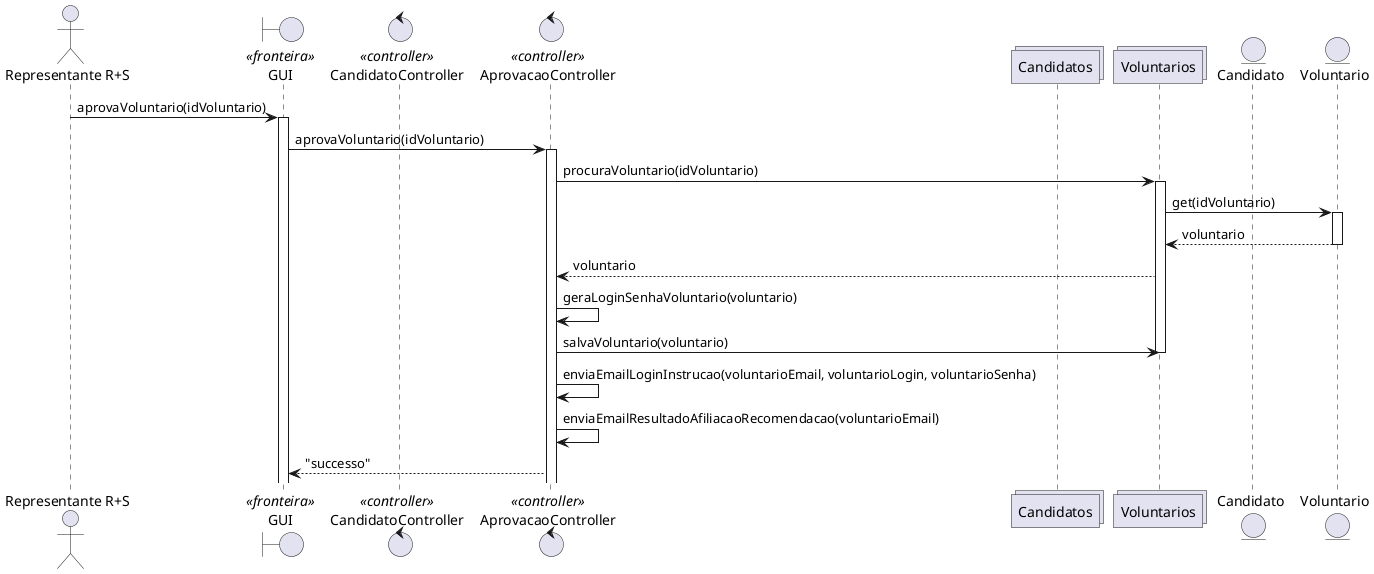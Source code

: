 @startuml

actor "Representante R+S" as representante
boundary "GUI" as gui <<fronteira>>
control "CandidatoController" as candidatoController <<controller>>
control "AprovacaoController" as aprovacaoController<<controller>>
collections "Candidatos" as candidatos
collections "Voluntarios" as voluntarios
entity "Candidato" as candidato
entity "Voluntario" as voluntario

representante -> gui: aprovaVoluntario(idVoluntario)
activate gui
    gui -> aprovacaoController: aprovaVoluntario(idVoluntario)
    activate aprovacaoController
        
        aprovacaoController -> voluntarios: procuraVoluntario(idVoluntario)
        activate voluntarios
            voluntarios -> voluntario: get(idVoluntario)
            activate voluntario
                voluntario --> voluntarios: voluntario
            deactivate voluntario
            voluntarios --> aprovacaoController: voluntario
        
        aprovacaoController -> aprovacaoController: geraLoginSenhaVoluntario(voluntario)
        aprovacaoController -> voluntarios: salvaVoluntario(voluntario)
        
        deactivate voluntarios

        aprovacaoController -> aprovacaoController: enviaEmailLoginInstrucao(voluntarioEmail, voluntarioLogin, voluntarioSenha)
        aprovacaoController -> aprovacaoController: enviaEmailResultadoAfiliacaoRecomendacao(voluntarioEmail)

        aprovacaoController --> gui: "successo"

@enduml